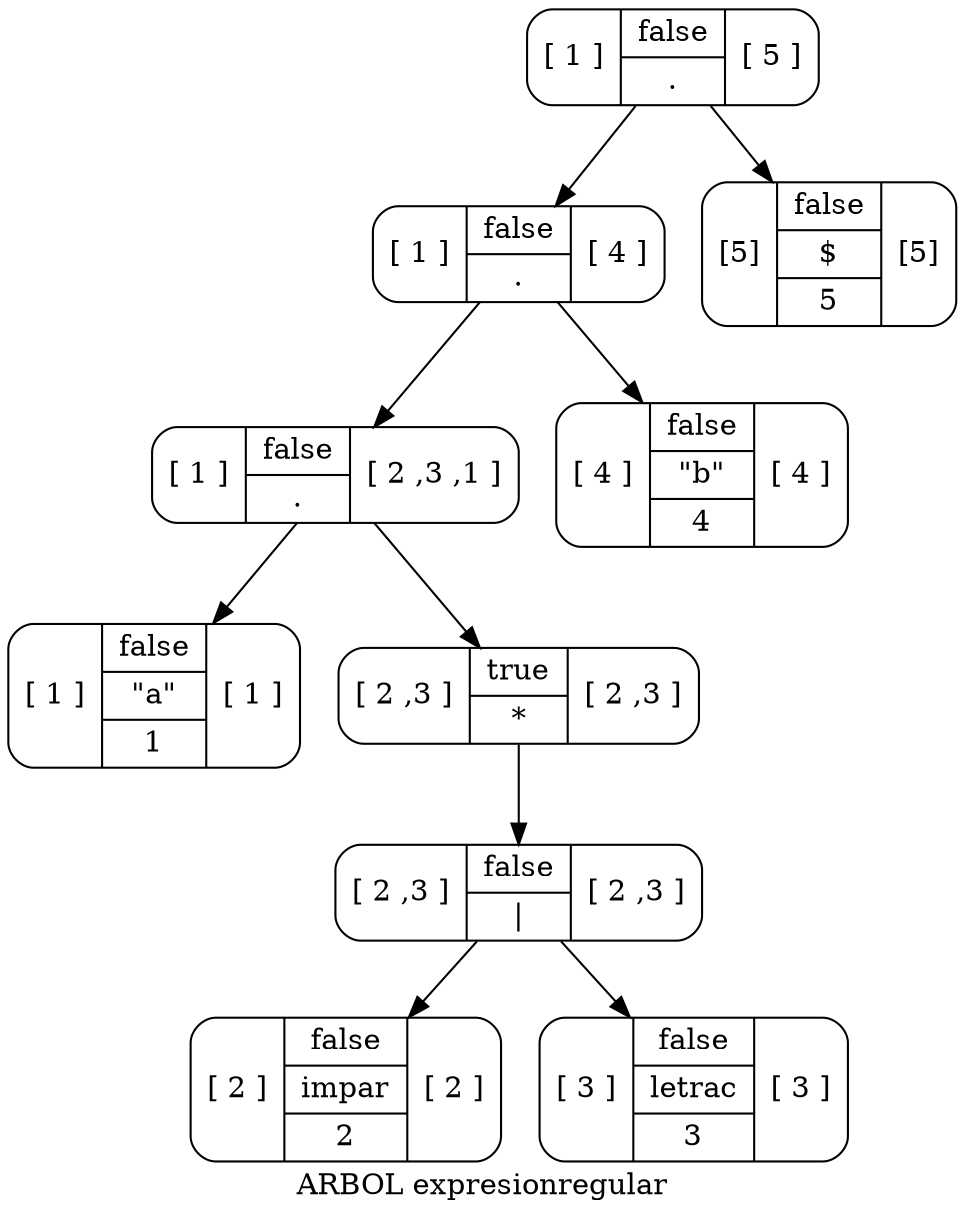 digraph G {
node [shape="Mrecord"]label = "ARBOL expresionregular"
SPunto0[label="|{|.}|"]
SPunto1[label="|{|.}|"]
SCadena0[label="[ 1  ]|{false|\"a\"|1}|[ 1  ]"]
SAsterisco0[label="|{|*}|"]
SOr0[label="|{|\|}|"]
Sid0[label="[ 2  ]|{false|impar|2}|[ 2  ]"]
Sid1[label="[ 3  ]|{false|letrac|3}|[ 3  ]"]
SCadena1[label="[ 4  ]|{false|\"b\"|4}|[ 4  ]"]
SOr0->Sid1
SOr0->Sid0
SOr0[label="[ 2 ,3  ]|{false|\|}|[ 2 ,3  ]"]
SAsterisco0->SOr0
SAsterisco0[label="[ 2 ,3  ]|{true|*}|[ 2 ,3  ]"]
SPunto1->SAsterisco0
SPunto1->SCadena0
SPunto1[label="[ 1  ]|{false|.}|[ 2 ,3 ,1  ]"]
SPunto0->SCadena1
SPunto0->SPunto1
SPunto0[label="[ 1  ]|{false|.}|[ 4  ]"]
EOF[label="[5]|{false|$|5}|[5]"];
SPuntoFinal[label="[ 1  ]|{false|.}|[ 5  ]"];
SPuntoFinal->EOF
SPuntoFinal->SPunto0
}